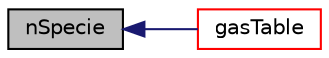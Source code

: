 digraph "nSpecie"
{
  bgcolor="transparent";
  edge [fontname="Helvetica",fontsize="10",labelfontname="Helvetica",labelfontsize="10"];
  node [fontname="Helvetica",fontsize="10",shape=record];
  rankdir="LR";
  Node1 [label="nSpecie",height=0.2,width=0.4,color="black", fillcolor="grey75", style="filled", fontcolor="black"];
  Node1 -> Node2 [dir="back",color="midnightblue",fontsize="10",style="solid",fontname="Helvetica"];
  Node2 [label="gasTable",height=0.2,width=0.4,color="red",URL="$a02084.html#a20634f5e115c6bb7cd9684dcd6e274c8",tooltip="Gases table. "];
}
